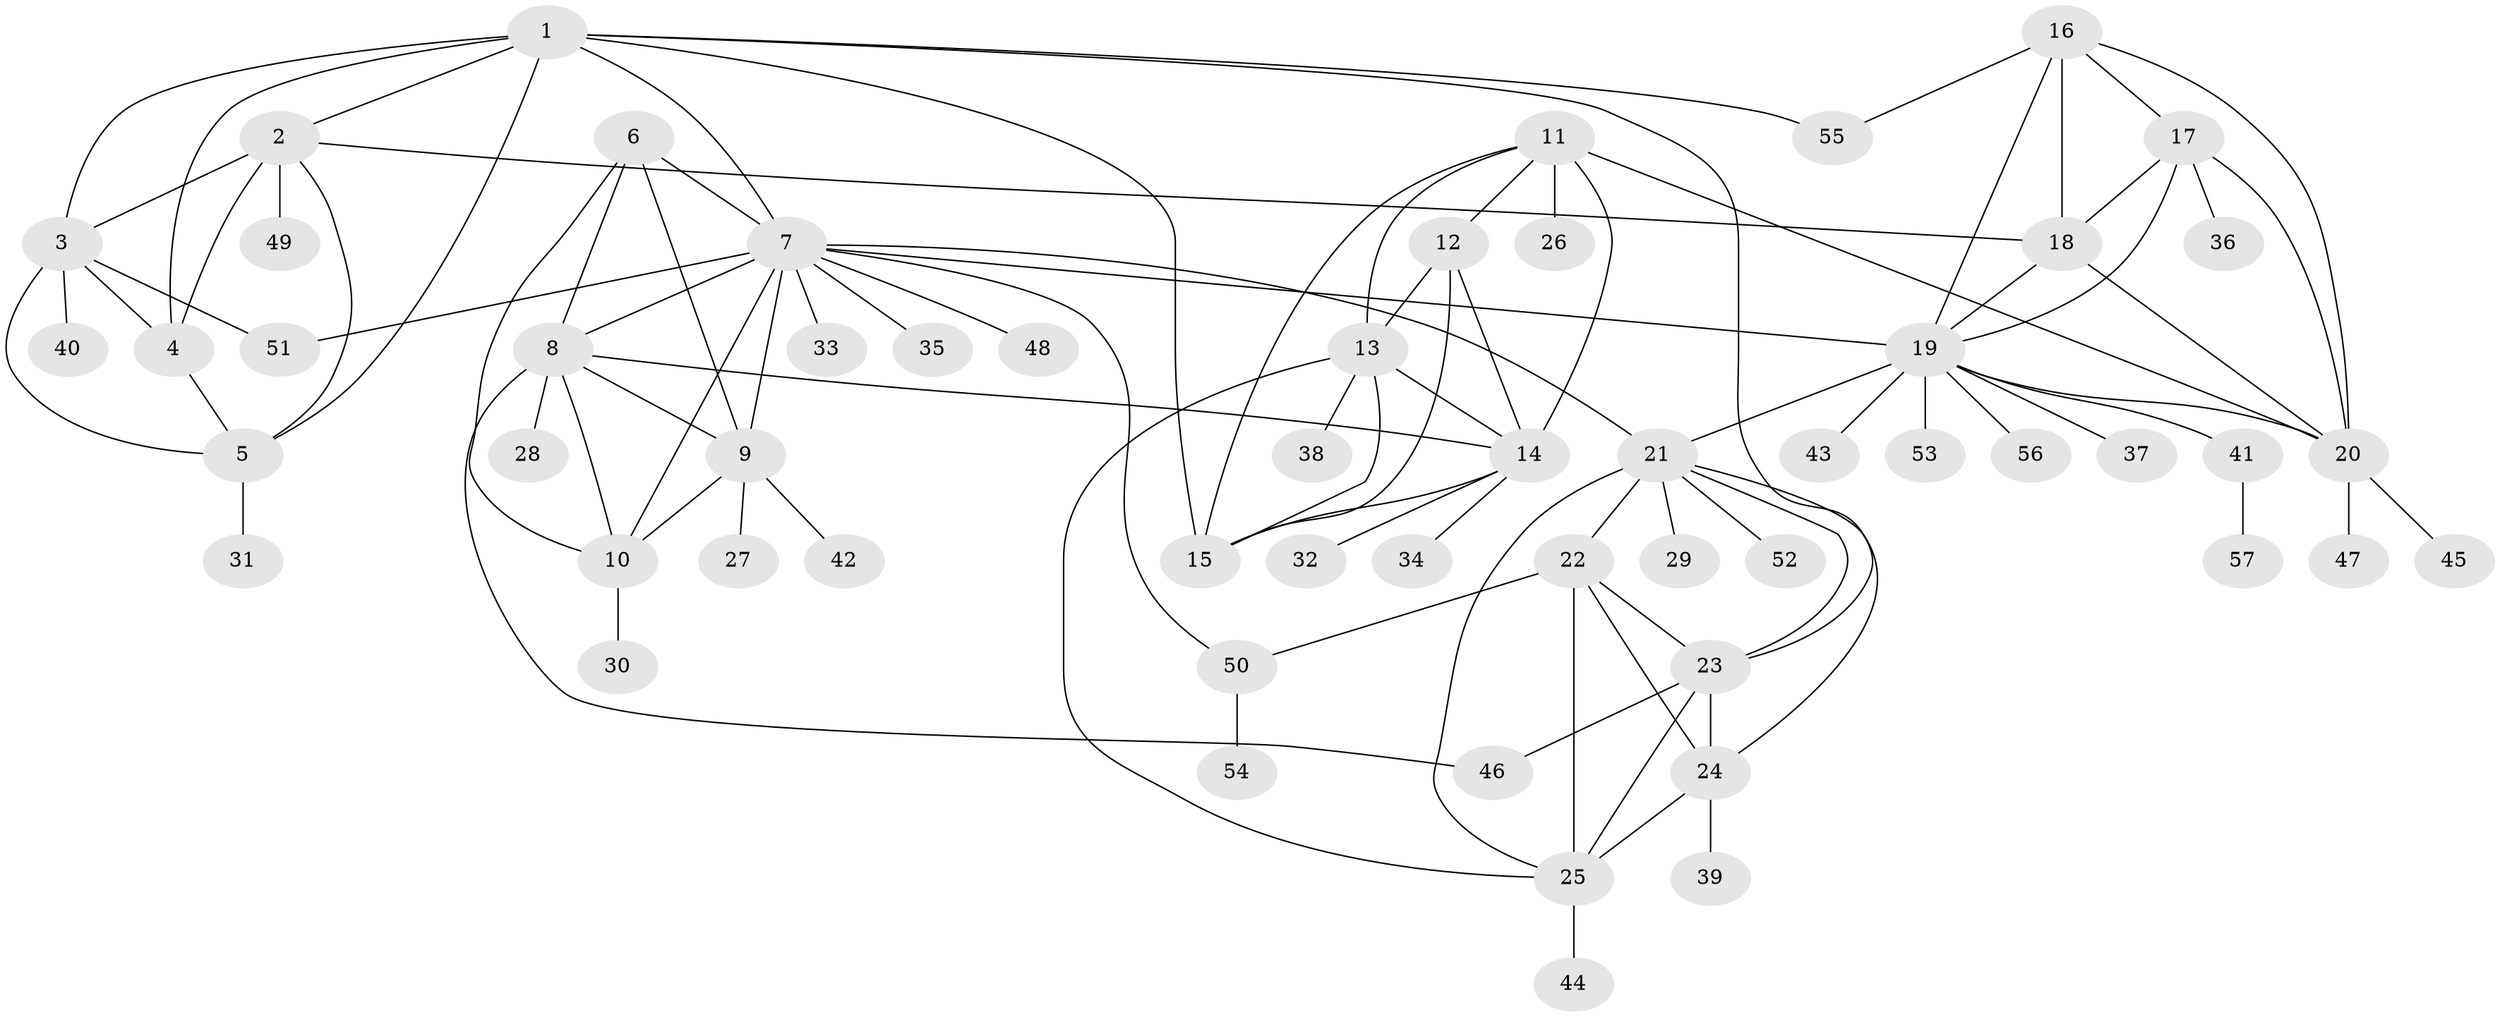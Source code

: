 // original degree distribution, {9: 0.035398230088495575, 8: 0.05309734513274336, 7: 0.02654867256637168, 5: 0.02654867256637168, 11: 0.008849557522123894, 4: 0.008849557522123894, 13: 0.008849557522123894, 15: 0.008849557522123894, 6: 0.035398230088495575, 12: 0.008849557522123894, 1: 0.6460176991150443, 2: 0.11504424778761062, 3: 0.017699115044247787}
// Generated by graph-tools (version 1.1) at 2025/37/03/09/25 02:37:38]
// undirected, 57 vertices, 96 edges
graph export_dot {
graph [start="1"]
  node [color=gray90,style=filled];
  1;
  2;
  3;
  4;
  5;
  6;
  7;
  8;
  9;
  10;
  11;
  12;
  13;
  14;
  15;
  16;
  17;
  18;
  19;
  20;
  21;
  22;
  23;
  24;
  25;
  26;
  27;
  28;
  29;
  30;
  31;
  32;
  33;
  34;
  35;
  36;
  37;
  38;
  39;
  40;
  41;
  42;
  43;
  44;
  45;
  46;
  47;
  48;
  49;
  50;
  51;
  52;
  53;
  54;
  55;
  56;
  57;
  1 -- 2 [weight=1.0];
  1 -- 3 [weight=1.0];
  1 -- 4 [weight=1.0];
  1 -- 5 [weight=1.0];
  1 -- 7 [weight=1.0];
  1 -- 15 [weight=1.0];
  1 -- 23 [weight=1.0];
  1 -- 55 [weight=1.0];
  2 -- 3 [weight=1.0];
  2 -- 4 [weight=1.0];
  2 -- 5 [weight=1.0];
  2 -- 18 [weight=1.0];
  2 -- 49 [weight=2.0];
  3 -- 4 [weight=1.0];
  3 -- 5 [weight=1.0];
  3 -- 40 [weight=1.0];
  3 -- 51 [weight=1.0];
  4 -- 5 [weight=1.0];
  5 -- 31 [weight=6.0];
  6 -- 7 [weight=1.0];
  6 -- 8 [weight=1.0];
  6 -- 9 [weight=9.0];
  6 -- 10 [weight=1.0];
  7 -- 8 [weight=1.0];
  7 -- 9 [weight=1.0];
  7 -- 10 [weight=1.0];
  7 -- 19 [weight=1.0];
  7 -- 21 [weight=1.0];
  7 -- 33 [weight=1.0];
  7 -- 35 [weight=1.0];
  7 -- 48 [weight=1.0];
  7 -- 50 [weight=1.0];
  7 -- 51 [weight=1.0];
  8 -- 9 [weight=1.0];
  8 -- 10 [weight=1.0];
  8 -- 14 [weight=1.0];
  8 -- 28 [weight=1.0];
  8 -- 46 [weight=1.0];
  9 -- 10 [weight=1.0];
  9 -- 27 [weight=1.0];
  9 -- 42 [weight=1.0];
  10 -- 30 [weight=1.0];
  11 -- 12 [weight=1.0];
  11 -- 13 [weight=1.0];
  11 -- 14 [weight=1.0];
  11 -- 15 [weight=1.0];
  11 -- 20 [weight=1.0];
  11 -- 26 [weight=3.0];
  12 -- 13 [weight=1.0];
  12 -- 14 [weight=1.0];
  12 -- 15 [weight=2.0];
  13 -- 14 [weight=1.0];
  13 -- 15 [weight=1.0];
  13 -- 25 [weight=1.0];
  13 -- 38 [weight=2.0];
  14 -- 15 [weight=1.0];
  14 -- 32 [weight=1.0];
  14 -- 34 [weight=1.0];
  16 -- 17 [weight=1.0];
  16 -- 18 [weight=1.0];
  16 -- 19 [weight=1.0];
  16 -- 20 [weight=1.0];
  16 -- 55 [weight=1.0];
  17 -- 18 [weight=1.0];
  17 -- 19 [weight=1.0];
  17 -- 20 [weight=1.0];
  17 -- 36 [weight=2.0];
  18 -- 19 [weight=1.0];
  18 -- 20 [weight=1.0];
  19 -- 20 [weight=1.0];
  19 -- 21 [weight=1.0];
  19 -- 37 [weight=1.0];
  19 -- 41 [weight=1.0];
  19 -- 43 [weight=1.0];
  19 -- 53 [weight=1.0];
  19 -- 56 [weight=1.0];
  20 -- 45 [weight=1.0];
  20 -- 47 [weight=1.0];
  21 -- 22 [weight=1.0];
  21 -- 23 [weight=1.0];
  21 -- 24 [weight=1.0];
  21 -- 25 [weight=1.0];
  21 -- 29 [weight=1.0];
  21 -- 52 [weight=1.0];
  22 -- 23 [weight=1.0];
  22 -- 24 [weight=4.0];
  22 -- 25 [weight=1.0];
  22 -- 50 [weight=1.0];
  23 -- 24 [weight=1.0];
  23 -- 25 [weight=1.0];
  23 -- 46 [weight=1.0];
  24 -- 25 [weight=1.0];
  24 -- 39 [weight=1.0];
  25 -- 44 [weight=2.0];
  41 -- 57 [weight=1.0];
  50 -- 54 [weight=1.0];
}
